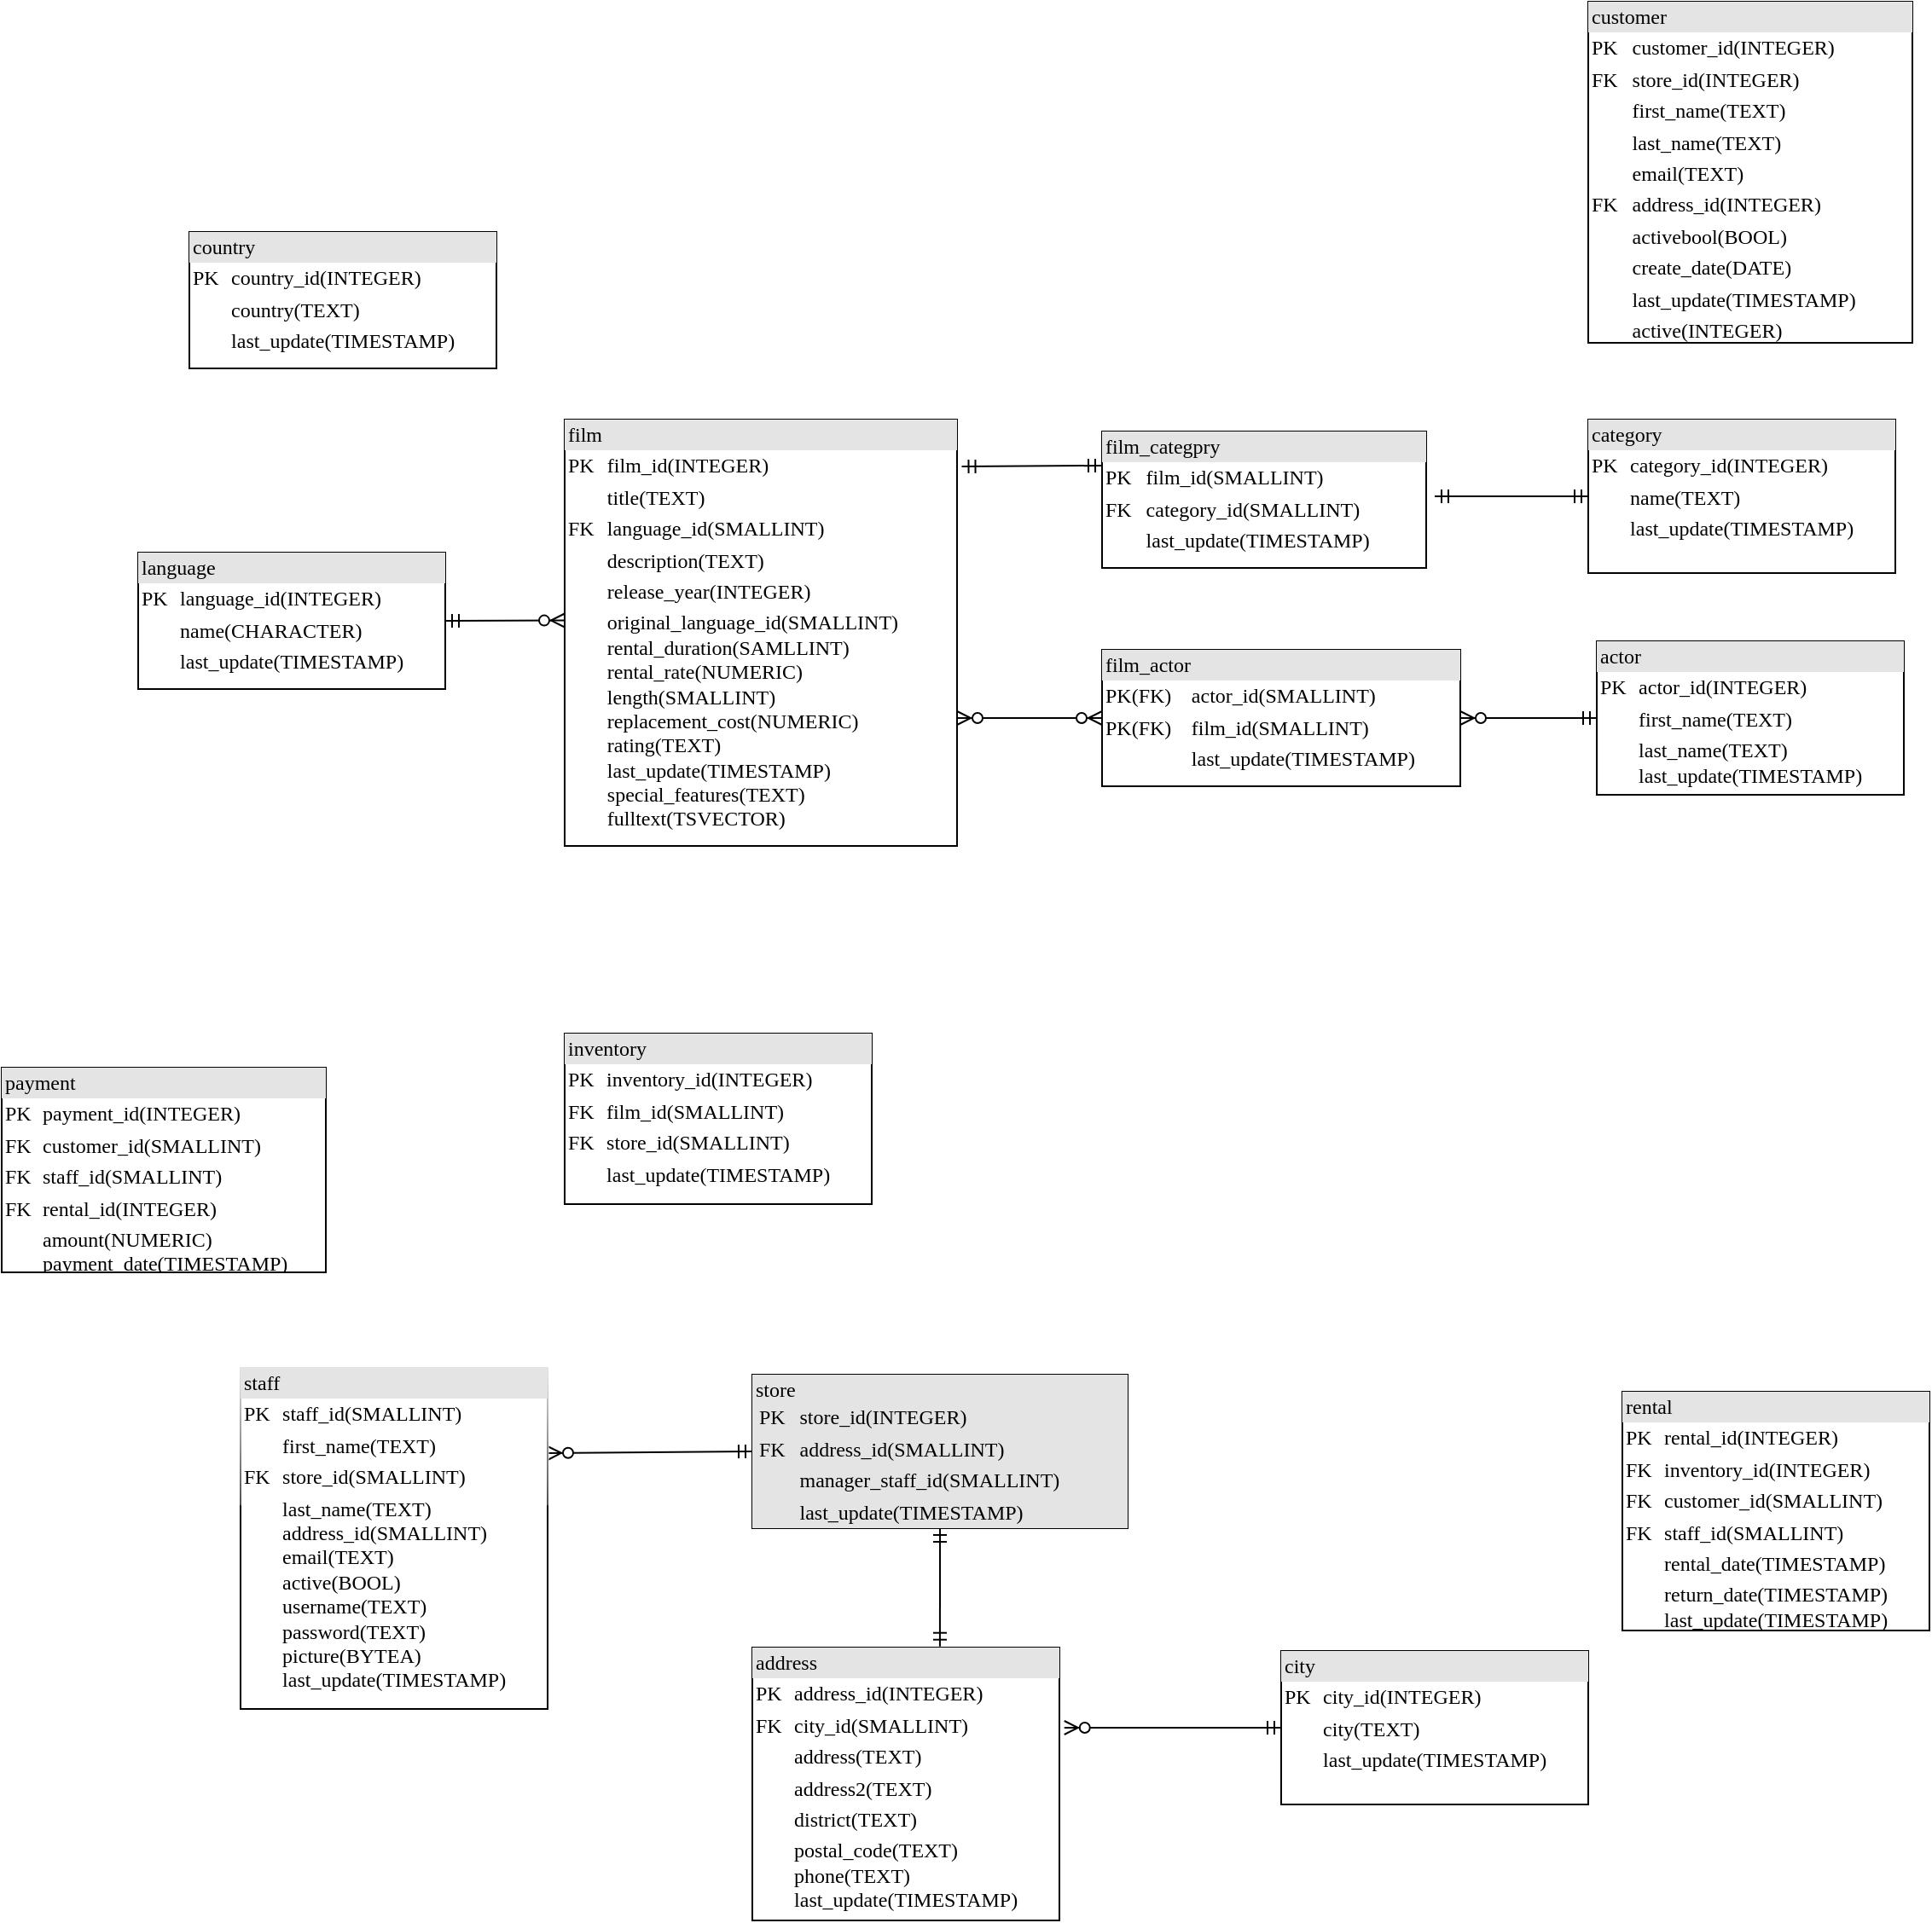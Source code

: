 <mxfile version="12.8.4" type="github">
  <diagram name="Page-1" id="2ca16b54-16f6-2749-3443-fa8db7711227">
    <mxGraphModel dx="1038" dy="548" grid="1" gridSize="10" guides="1" tooltips="1" connect="1" arrows="1" fold="1" page="1" pageScale="1" pageWidth="1100" pageHeight="850" background="#ffffff" math="0" shadow="0">
      <root>
        <mxCell id="0" />
        <mxCell id="1" parent="0" />
        <mxCell id="_iaLI4-P-JwY5IoKAcas-16" style="edgeStyle=none;rounded=0;orthogonalLoop=1;jettySize=auto;html=1;exitX=0;exitY=0.5;exitDx=0;exitDy=0;startArrow=ERmandOne;startFill=0;endArrow=ERzeroToMany;endFill=1;" edge="1" parent="1" source="2ed32ef02a7f4228-1" target="_iaLI4-P-JwY5IoKAcas-2">
          <mxGeometry relative="1" as="geometry" />
        </mxCell>
        <mxCell id="2ed32ef02a7f4228-1" value="&lt;div style=&quot;box-sizing: border-box ; width: 100% ; background: #e4e4e4 ; padding: 2px&quot;&gt;actor&lt;/div&gt;&lt;table style=&quot;width: 100% ; font-size: 1em&quot; cellpadding=&quot;2&quot; cellspacing=&quot;0&quot;&gt;&lt;tbody&gt;&lt;tr&gt;&lt;td&gt;PK&lt;/td&gt;&lt;td&gt;actor_id(INTEGER)&lt;/td&gt;&lt;/tr&gt;&lt;tr&gt;&lt;td&gt;&lt;br&gt;&lt;/td&gt;&lt;td&gt;first_name(TEXT)&lt;/td&gt;&lt;/tr&gt;&lt;tr&gt;&lt;td&gt;&lt;/td&gt;&lt;td&gt;last_name(TEXT)&lt;br&gt;last_update(TIMESTAMP)&lt;/td&gt;&lt;/tr&gt;&lt;/tbody&gt;&lt;/table&gt;" style="verticalAlign=top;align=left;overflow=fill;html=1;rounded=0;shadow=0;comic=0;labelBackgroundColor=none;strokeWidth=1;fontFamily=Verdana;fontSize=12" parent="1" vertex="1">
          <mxGeometry x="1055" y="420" width="180" height="90" as="geometry" />
        </mxCell>
        <mxCell id="2ed32ef02a7f4228-2" value="&lt;div style=&quot;box-sizing: border-box ; width: 100% ; background: #e4e4e4 ; padding: 2px&quot;&gt;address&lt;/div&gt;&lt;table style=&quot;width: 100% ; font-size: 1em&quot; cellpadding=&quot;2&quot; cellspacing=&quot;0&quot;&gt;&lt;tbody&gt;&lt;tr&gt;&lt;td&gt;PK&lt;/td&gt;&lt;td&gt;address_id(INTEGER)&lt;/td&gt;&lt;/tr&gt;&lt;tr&gt;&lt;td&gt;FK&lt;/td&gt;&lt;td&gt;city_id(SMALLINT)&lt;br&gt;&lt;/td&gt;&lt;/tr&gt;&lt;tr&gt;&lt;td&gt;&lt;br&gt;&lt;/td&gt;&lt;td&gt;address(TEXT)&lt;/td&gt;&lt;/tr&gt;&lt;tr&gt;&lt;td&gt;&lt;/td&gt;&lt;td&gt;address2(TEXT)&lt;/td&gt;&lt;/tr&gt;&lt;tr&gt;&lt;td&gt;&lt;br&gt;&lt;/td&gt;&lt;td&gt;district(TEXT)&lt;br&gt;&lt;/td&gt;&lt;/tr&gt;&lt;tr&gt;&lt;td&gt;&lt;br&gt;&lt;/td&gt;&lt;td&gt;postal_code(TEXT)&lt;br&gt;phone(TEXT)&lt;br&gt;last_update(TIMESTAMP)&lt;/td&gt;&lt;/tr&gt;&lt;/tbody&gt;&lt;/table&gt;" style="verticalAlign=top;align=left;overflow=fill;html=1;rounded=0;shadow=0;comic=0;labelBackgroundColor=none;strokeWidth=1;fontFamily=Verdana;fontSize=12" parent="1" vertex="1">
          <mxGeometry x="560" y="1010" width="180" height="160" as="geometry" />
        </mxCell>
        <mxCell id="2ed32ef02a7f4228-3" value="&lt;div style=&quot;box-sizing: border-box ; width: 100% ; background: #e4e4e4 ; padding: 2px&quot;&gt;country&lt;/div&gt;&lt;table style=&quot;width: 100% ; font-size: 1em&quot; cellpadding=&quot;2&quot; cellspacing=&quot;0&quot;&gt;&lt;tbody&gt;&lt;tr&gt;&lt;td&gt;PK&lt;/td&gt;&lt;td&gt;country_id(INTEGER)&lt;/td&gt;&lt;/tr&gt;&lt;tr&gt;&lt;td&gt;&lt;br&gt;&lt;/td&gt;&lt;td&gt;country(TEXT)&lt;/td&gt;&lt;/tr&gt;&lt;tr&gt;&lt;td&gt;&lt;/td&gt;&lt;td&gt;last_update(TIMESTAMP)&lt;/td&gt;&lt;/tr&gt;&lt;tr&gt;&lt;td&gt;&lt;br&gt;&lt;/td&gt;&lt;td&gt;&lt;br&gt;&lt;/td&gt;&lt;/tr&gt;&lt;/tbody&gt;&lt;/table&gt;" style="verticalAlign=top;align=left;overflow=fill;html=1;rounded=0;shadow=0;comic=0;labelBackgroundColor=none;strokeWidth=1;fontFamily=Verdana;fontSize=12" parent="1" vertex="1">
          <mxGeometry x="230" y="180" width="180" height="80" as="geometry" />
        </mxCell>
        <mxCell id="_iaLI4-P-JwY5IoKAcas-11" style="edgeStyle=elbowEdgeStyle;rounded=0;orthogonalLoop=1;jettySize=auto;html=1;exitX=0;exitY=0.5;exitDx=0;exitDy=0;entryX=1.016;entryY=0.296;entryDx=0;entryDy=0;entryPerimeter=0;elbow=vertical;endArrow=ERzeroToMany;endFill=1;startArrow=ERmandOne;startFill=0;" edge="1" parent="1" source="2ed32ef02a7f4228-4" target="2ed32ef02a7f4228-2">
          <mxGeometry relative="1" as="geometry" />
        </mxCell>
        <mxCell id="2ed32ef02a7f4228-4" value="&lt;div style=&quot;box-sizing: border-box ; width: 100% ; background: #e4e4e4 ; padding: 2px&quot;&gt;city&lt;/div&gt;&lt;table style=&quot;width: 100% ; font-size: 1em&quot; cellpadding=&quot;2&quot; cellspacing=&quot;0&quot;&gt;&lt;tbody&gt;&lt;tr&gt;&lt;td&gt;PK&lt;/td&gt;&lt;td&gt;city_id(INTEGER)&lt;/td&gt;&lt;/tr&gt;&lt;tr&gt;&lt;td&gt;&lt;br&gt;&lt;/td&gt;&lt;td&gt;city(TEXT)&lt;/td&gt;&lt;/tr&gt;&lt;tr&gt;&lt;td&gt;&lt;/td&gt;&lt;td&gt;last_update(TIMESTAMP)&lt;/td&gt;&lt;/tr&gt;&lt;tr&gt;&lt;td&gt;&lt;br&gt;&lt;/td&gt;&lt;td&gt;&lt;br&gt;&lt;/td&gt;&lt;/tr&gt;&lt;/tbody&gt;&lt;/table&gt;" style="verticalAlign=top;align=left;overflow=fill;html=1;rounded=0;shadow=0;comic=0;labelBackgroundColor=none;strokeWidth=1;fontFamily=Verdana;fontSize=12" parent="1" vertex="1">
          <mxGeometry x="870" y="1012" width="180" height="90" as="geometry" />
        </mxCell>
        <mxCell id="_iaLI4-P-JwY5IoKAcas-14" style="edgeStyle=none;rounded=0;orthogonalLoop=1;jettySize=auto;html=1;exitX=0;exitY=0.5;exitDx=0;exitDy=0;startArrow=ERmandOne;startFill=0;endArrow=ERmandOne;endFill=0;" edge="1" parent="1" source="2ed32ef02a7f4228-5">
          <mxGeometry relative="1" as="geometry">
            <mxPoint x="960" y="335" as="targetPoint" />
          </mxGeometry>
        </mxCell>
        <mxCell id="2ed32ef02a7f4228-5" value="&lt;div style=&quot;box-sizing: border-box ; width: 100% ; background: #e4e4e4 ; padding: 2px&quot;&gt;category&lt;/div&gt;&lt;table style=&quot;width: 100% ; font-size: 1em&quot; cellpadding=&quot;2&quot; cellspacing=&quot;0&quot;&gt;&lt;tbody&gt;&lt;tr&gt;&lt;td&gt;PK&lt;/td&gt;&lt;td&gt;category_id(INTEGER)&lt;/td&gt;&lt;/tr&gt;&lt;tr&gt;&lt;td&gt;&lt;br&gt;&lt;/td&gt;&lt;td&gt;name(TEXT)&lt;/td&gt;&lt;/tr&gt;&lt;tr&gt;&lt;td&gt;&lt;/td&gt;&lt;td&gt;last_update(TIMESTAMP)&lt;/td&gt;&lt;/tr&gt;&lt;/tbody&gt;&lt;/table&gt;" style="verticalAlign=top;align=left;overflow=fill;html=1;rounded=0;shadow=0;comic=0;labelBackgroundColor=none;strokeWidth=1;fontFamily=Verdana;fontSize=12" parent="1" vertex="1">
          <mxGeometry x="1050" y="290" width="180" height="90" as="geometry" />
        </mxCell>
        <mxCell id="2ed32ef02a7f4228-8" value="&lt;div style=&quot;box-sizing: border-box ; width: 100% ; background: #e4e4e4 ; padding: 2px&quot;&gt;customer&lt;/div&gt;&lt;table style=&quot;width: 100% ; font-size: 1em&quot; cellpadding=&quot;2&quot; cellspacing=&quot;0&quot;&gt;&lt;tbody&gt;&lt;tr&gt;&lt;td&gt;PK&lt;/td&gt;&lt;td&gt;customer_id(INTEGER)&lt;/td&gt;&lt;/tr&gt;&lt;tr&gt;&lt;td&gt;FK&lt;/td&gt;&lt;td&gt;store_id(INTEGER)&lt;/td&gt;&lt;/tr&gt;&lt;tr&gt;&lt;td&gt;&lt;/td&gt;&lt;td&gt;first_name(TEXT)&lt;/td&gt;&lt;/tr&gt;&lt;tr&gt;&lt;td&gt;&lt;br&gt;&lt;/td&gt;&lt;td&gt;last_name(TEXT)&lt;br&gt;&lt;/td&gt;&lt;/tr&gt;&lt;tr&gt;&lt;td&gt;&lt;br&gt;&lt;/td&gt;&lt;td&gt;email(TEXT)&lt;br&gt;&lt;/td&gt;&lt;/tr&gt;&lt;tr&gt;&lt;td&gt;FK&lt;br&gt;&lt;/td&gt;&lt;td&gt;address_id(INTEGER)&lt;br&gt;&lt;/td&gt;&lt;/tr&gt;&lt;tr&gt;&lt;td&gt;&lt;br&gt;&lt;/td&gt;&lt;td&gt;activebool(BOOL)&lt;br&gt;&lt;/td&gt;&lt;/tr&gt;&lt;tr&gt;&lt;td&gt;&lt;br&gt;&lt;/td&gt;&lt;td&gt;create_date(DATE)&lt;/td&gt;&lt;/tr&gt;&lt;tr&gt;&lt;td&gt;&lt;br&gt;&lt;/td&gt;&lt;td&gt;last_update(TIMESTAMP)&lt;/td&gt;&lt;/tr&gt;&lt;tr&gt;&lt;td&gt;&lt;br&gt;&lt;/td&gt;&lt;td&gt;active(INTEGER)&lt;/td&gt;&lt;/tr&gt;&lt;tr&gt;&lt;td&gt;&lt;/td&gt;&lt;td&gt;&lt;/td&gt;&lt;/tr&gt;&lt;/tbody&gt;&lt;/table&gt;" style="verticalAlign=top;align=left;overflow=fill;html=1;rounded=0;shadow=0;comic=0;labelBackgroundColor=none;strokeWidth=1;fontFamily=Verdana;fontSize=12" parent="1" vertex="1">
          <mxGeometry x="1050" y="45" width="190" height="200" as="geometry" />
        </mxCell>
        <mxCell id="2ed32ef02a7f4228-12" value="&lt;div style=&quot;box-sizing: border-box ; width: 100% ; background: #e4e4e4 ; padding: 2px&quot;&gt;film&lt;/div&gt;&lt;table style=&quot;width: 100% ; font-size: 1em&quot; cellpadding=&quot;2&quot; cellspacing=&quot;0&quot;&gt;&lt;tbody&gt;&lt;tr&gt;&lt;td&gt;PK&lt;/td&gt;&lt;td&gt;film_id(INTEGER)&lt;/td&gt;&lt;/tr&gt;&lt;tr&gt;&lt;td&gt;&lt;/td&gt;&lt;td&gt;title(TEXT)&lt;/td&gt;&lt;/tr&gt;&lt;tr&gt;&lt;td&gt;FK&lt;/td&gt;&lt;td&gt;language_id(SMALLINT)&lt;br&gt;&lt;/td&gt;&lt;/tr&gt;&lt;tr&gt;&lt;td&gt;&lt;/td&gt;&lt;td&gt;description(TEXT)&lt;/td&gt;&lt;/tr&gt;&lt;tr&gt;&lt;td&gt;&lt;br&gt;&lt;/td&gt;&lt;td&gt;release_year(INTEGER)&lt;/td&gt;&lt;/tr&gt;&lt;tr&gt;&lt;td&gt;&lt;br&gt;&lt;/td&gt;&lt;td&gt;original_language_id(SMALLINT)&lt;br&gt;rental_duration(SAMLLINT)&lt;br&gt;rental_rate(NUMERIC)&lt;br&gt;length(SMALLINT)&lt;br&gt;replacement_cost(NUMERIC)&lt;br&gt;rating(TEXT)&lt;br&gt;last_update(TIMESTAMP)&lt;br&gt;special_features(TEXT)&lt;br&gt;fulltext(TSVECTOR)&lt;/td&gt;&lt;/tr&gt;&lt;/tbody&gt;&lt;/table&gt;" style="verticalAlign=top;align=left;overflow=fill;html=1;rounded=0;shadow=0;comic=0;labelBackgroundColor=none;strokeWidth=1;fontFamily=Verdana;fontSize=12" parent="1" vertex="1">
          <mxGeometry x="450" y="290" width="230" height="250" as="geometry" />
        </mxCell>
        <mxCell id="_iaLI4-P-JwY5IoKAcas-13" style="edgeStyle=none;rounded=0;orthogonalLoop=1;jettySize=auto;html=1;exitX=0;exitY=0.25;exitDx=0;exitDy=0;startArrow=ERmandOne;startFill=0;endArrow=ERmandOne;endFill=0;entryX=1.012;entryY=0.11;entryDx=0;entryDy=0;entryPerimeter=0;" edge="1" parent="1" source="_iaLI4-P-JwY5IoKAcas-1" target="2ed32ef02a7f4228-12">
          <mxGeometry relative="1" as="geometry">
            <mxPoint x="690" y="320" as="targetPoint" />
          </mxGeometry>
        </mxCell>
        <mxCell id="_iaLI4-P-JwY5IoKAcas-1" value="&lt;div style=&quot;box-sizing: border-box ; width: 100% ; background: #e4e4e4 ; padding: 2px&quot;&gt;film_categpry&lt;/div&gt;&lt;table style=&quot;width: 100% ; font-size: 1em&quot; cellpadding=&quot;2&quot; cellspacing=&quot;0&quot;&gt;&lt;tbody&gt;&lt;tr&gt;&lt;td&gt;PK&lt;/td&gt;&lt;td&gt;film_id(SMALLINT)&lt;/td&gt;&lt;/tr&gt;&lt;tr&gt;&lt;td&gt;FK&lt;/td&gt;&lt;td&gt;category_id(SMALLINT)&lt;/td&gt;&lt;/tr&gt;&lt;tr&gt;&lt;td&gt;&lt;/td&gt;&lt;td&gt;last_update(TIMESTAMP)&lt;/td&gt;&lt;/tr&gt;&lt;tr&gt;&lt;td&gt;&lt;/td&gt;&lt;td&gt;&lt;/td&gt;&lt;/tr&gt;&lt;/tbody&gt;&lt;/table&gt;" style="verticalAlign=top;align=left;overflow=fill;html=1;rounded=0;shadow=0;comic=0;labelBackgroundColor=none;strokeWidth=1;fontFamily=Verdana;fontSize=12" vertex="1" parent="1">
          <mxGeometry x="765" y="297" width="190" height="80" as="geometry" />
        </mxCell>
        <mxCell id="_iaLI4-P-JwY5IoKAcas-15" style="edgeStyle=none;rounded=0;orthogonalLoop=1;jettySize=auto;html=1;exitX=0;exitY=0.5;exitDx=0;exitDy=0;entryX=1;entryY=0.7;entryDx=0;entryDy=0;entryPerimeter=0;startArrow=ERzeroToMany;startFill=1;endArrow=ERzeroToMany;endFill=1;" edge="1" parent="1" source="_iaLI4-P-JwY5IoKAcas-2" target="2ed32ef02a7f4228-12">
          <mxGeometry relative="1" as="geometry" />
        </mxCell>
        <mxCell id="_iaLI4-P-JwY5IoKAcas-2" value="&lt;div style=&quot;box-sizing: border-box ; width: 100% ; background: #e4e4e4 ; padding: 2px&quot;&gt;film_actor&lt;/div&gt;&lt;table style=&quot;width: 100% ; font-size: 1em&quot; cellpadding=&quot;2&quot; cellspacing=&quot;0&quot;&gt;&lt;tbody&gt;&lt;tr&gt;&lt;td&gt;PK(FK)&lt;/td&gt;&lt;td&gt;actor_id(SMALLINT)&lt;/td&gt;&lt;/tr&gt;&lt;tr&gt;&lt;td&gt;PK(FK)&lt;/td&gt;&lt;td&gt;film_id(SMALLINT)&lt;/td&gt;&lt;/tr&gt;&lt;tr&gt;&lt;td&gt;&lt;/td&gt;&lt;td&gt;last_update(TIMESTAMP)&lt;/td&gt;&lt;/tr&gt;&lt;tr&gt;&lt;td&gt;&lt;/td&gt;&lt;td&gt;&lt;/td&gt;&lt;/tr&gt;&lt;/tbody&gt;&lt;/table&gt;" style="verticalAlign=top;align=left;overflow=fill;html=1;rounded=0;shadow=0;comic=0;labelBackgroundColor=none;strokeWidth=1;fontFamily=Verdana;fontSize=12" vertex="1" parent="1">
          <mxGeometry x="765" y="425" width="210" height="80" as="geometry" />
        </mxCell>
        <mxCell id="_iaLI4-P-JwY5IoKAcas-3" value="&lt;div style=&quot;box-sizing: border-box ; width: 100% ; background: #e4e4e4 ; padding: 2px&quot;&gt;inventory&lt;/div&gt;&lt;table style=&quot;width: 100% ; font-size: 1em&quot; cellpadding=&quot;2&quot; cellspacing=&quot;0&quot;&gt;&lt;tbody&gt;&lt;tr&gt;&lt;td&gt;PK&lt;/td&gt;&lt;td&gt;inventory_id(INTEGER)&lt;/td&gt;&lt;/tr&gt;&lt;tr&gt;&lt;td&gt;FK&lt;/td&gt;&lt;td&gt;film_id(SMALLINT)&lt;/td&gt;&lt;/tr&gt;&lt;tr&gt;&lt;td&gt;FK&lt;/td&gt;&lt;td&gt;store_id(SMALLINT)&lt;/td&gt;&lt;/tr&gt;&lt;tr&gt;&lt;td&gt;&lt;br&gt;&lt;/td&gt;&lt;td&gt;last_update(TIMESTAMP)&lt;/td&gt;&lt;/tr&gt;&lt;tr&gt;&lt;td&gt;&lt;/td&gt;&lt;td&gt;&lt;/td&gt;&lt;/tr&gt;&lt;/tbody&gt;&lt;/table&gt;" style="verticalAlign=top;align=left;overflow=fill;html=1;rounded=0;shadow=0;comic=0;labelBackgroundColor=none;strokeWidth=1;fontFamily=Verdana;fontSize=12" vertex="1" parent="1">
          <mxGeometry x="450" y="650" width="180" height="100" as="geometry" />
        </mxCell>
        <mxCell id="_iaLI4-P-JwY5IoKAcas-4" value="&lt;div style=&quot;box-sizing: border-box ; width: 100% ; background: #e4e4e4 ; padding: 2px&quot;&gt;rental&lt;/div&gt;&lt;table style=&quot;width: 100% ; font-size: 1em&quot; cellpadding=&quot;2&quot; cellspacing=&quot;0&quot;&gt;&lt;tbody&gt;&lt;tr&gt;&lt;td&gt;PK&lt;/td&gt;&lt;td&gt;rental_id(INTEGER)&lt;/td&gt;&lt;/tr&gt;&lt;tr&gt;&lt;td&gt;FK&lt;/td&gt;&lt;td&gt;inventory_id(INTEGER)&lt;br&gt;&lt;/td&gt;&lt;/tr&gt;&lt;tr&gt;&lt;td&gt;FK&lt;/td&gt;&lt;td&gt;customer_id(SMALLINT)&lt;br&gt;&lt;/td&gt;&lt;/tr&gt;&lt;tr&gt;&lt;td&gt;FK&lt;/td&gt;&lt;td&gt;staff_id(SMALLINT)&lt;br&gt;&lt;/td&gt;&lt;/tr&gt;&lt;tr&gt;&lt;td&gt;&lt;br&gt;&lt;/td&gt;&lt;td&gt;rental_date(TIMESTAMP)&lt;/td&gt;&lt;/tr&gt;&lt;tr&gt;&lt;td&gt;&lt;/td&gt;&lt;td&gt;return_date(TIMESTAMP)&lt;br&gt;last_update(TIMESTAMP)&lt;br&gt;&lt;br&gt;&lt;/td&gt;&lt;/tr&gt;&lt;tr&gt;&lt;td&gt;&lt;/td&gt;&lt;td&gt;&lt;/td&gt;&lt;/tr&gt;&lt;/tbody&gt;&lt;/table&gt;" style="verticalAlign=top;align=left;overflow=fill;html=1;rounded=0;shadow=0;comic=0;labelBackgroundColor=none;strokeWidth=1;fontFamily=Verdana;fontSize=12" vertex="1" parent="1">
          <mxGeometry x="1070" y="860" width="180" height="140" as="geometry" />
        </mxCell>
        <mxCell id="_iaLI4-P-JwY5IoKAcas-20" style="edgeStyle=none;rounded=0;orthogonalLoop=1;jettySize=auto;html=1;exitX=1;exitY=0.25;exitDx=0;exitDy=0;entryX=0;entryY=0.5;entryDx=0;entryDy=0;startArrow=ERzeroToMany;startFill=1;endArrow=ERmandOne;endFill=0;" edge="1" parent="1" source="_iaLI4-P-JwY5IoKAcas-5" target="_iaLI4-P-JwY5IoKAcas-10">
          <mxGeometry relative="1" as="geometry" />
        </mxCell>
        <mxCell id="_iaLI4-P-JwY5IoKAcas-5" value="&lt;div style=&quot;box-sizing: border-box ; width: 100% ; background: #e4e4e4 ; padding: 2px&quot;&gt;staff&lt;/div&gt;&lt;table style=&quot;width: 100% ; font-size: 1em&quot; cellpadding=&quot;2&quot; cellspacing=&quot;0&quot;&gt;&lt;tbody&gt;&lt;tr&gt;&lt;td&gt;PK&lt;/td&gt;&lt;td&gt;staff_id(SMALLINT)&lt;/td&gt;&lt;/tr&gt;&lt;tr&gt;&lt;td&gt;&lt;br&gt;&lt;/td&gt;&lt;td&gt;first_name(TEXT)&lt;br&gt;&lt;/td&gt;&lt;/tr&gt;&lt;tr&gt;&lt;td&gt;FK&lt;/td&gt;&lt;td&gt;store_id(SMALLINT)&lt;br&gt;&lt;/td&gt;&lt;/tr&gt;&lt;tr&gt;&lt;td&gt;&lt;/td&gt;&lt;td&gt;last_name(TEXT)&lt;br&gt;address_id(SMALLINT)&lt;br&gt;email(TEXT)&lt;br&gt;active(BOOL)&lt;br&gt;username(TEXT)&lt;br&gt;password(TEXT)&lt;br&gt;picture(BYTEA)&lt;br&gt;last_update(TIMESTAMP)&lt;/td&gt;&lt;/tr&gt;&lt;tr&gt;&lt;td&gt;&lt;/td&gt;&lt;td&gt;&lt;/td&gt;&lt;/tr&gt;&lt;/tbody&gt;&lt;/table&gt;" style="verticalAlign=top;align=left;overflow=fill;html=1;rounded=0;shadow=0;comic=0;labelBackgroundColor=none;strokeWidth=1;fontFamily=Verdana;fontSize=12;gradientColor=none;glass=1;" vertex="1" parent="1">
          <mxGeometry x="260" y="846" width="180" height="200" as="geometry" />
        </mxCell>
        <mxCell id="_iaLI4-P-JwY5IoKAcas-6" value="&lt;div style=&quot;box-sizing: border-box ; width: 100% ; background: #e4e4e4 ; padding: 2px&quot;&gt;payment&lt;/div&gt;&lt;table style=&quot;width: 100% ; font-size: 1em&quot; cellpadding=&quot;2&quot; cellspacing=&quot;0&quot;&gt;&lt;tbody&gt;&lt;tr&gt;&lt;td&gt;PK&lt;/td&gt;&lt;td&gt;payment_id(INTEGER)&lt;/td&gt;&lt;/tr&gt;&lt;tr&gt;&lt;td&gt;FK&lt;/td&gt;&lt;td&gt;customer_id(SMALLINT)&lt;br&gt;&lt;/td&gt;&lt;/tr&gt;&lt;tr&gt;&lt;td&gt;FK&lt;/td&gt;&lt;td&gt;staff_id(SMALLINT)&lt;br&gt;&lt;/td&gt;&lt;/tr&gt;&lt;tr&gt;&lt;td&gt;FK&lt;/td&gt;&lt;td&gt;rental_id(INTEGER)&lt;/td&gt;&lt;/tr&gt;&lt;tr&gt;&lt;td&gt;&lt;/td&gt;&lt;td&gt;amount(NUMERIC)&lt;br&gt;payment_date(TIMESTAMP)&lt;/td&gt;&lt;/tr&gt;&lt;/tbody&gt;&lt;/table&gt;" style="verticalAlign=top;align=left;overflow=fill;html=1;rounded=0;shadow=0;comic=0;labelBackgroundColor=none;strokeWidth=1;fontFamily=Verdana;fontSize=12" vertex="1" parent="1">
          <mxGeometry x="120" y="670" width="190" height="120" as="geometry" />
        </mxCell>
        <mxCell id="_iaLI4-P-JwY5IoKAcas-17" style="edgeStyle=none;rounded=0;orthogonalLoop=1;jettySize=auto;html=1;exitX=1;exitY=0.5;exitDx=0;exitDy=0;entryX=0;entryY=0.471;entryDx=0;entryDy=0;entryPerimeter=0;startArrow=ERmandOne;startFill=0;endArrow=ERzeroToMany;endFill=1;" edge="1" parent="1" source="_iaLI4-P-JwY5IoKAcas-7" target="2ed32ef02a7f4228-12">
          <mxGeometry relative="1" as="geometry" />
        </mxCell>
        <mxCell id="_iaLI4-P-JwY5IoKAcas-7" value="&lt;div style=&quot;box-sizing: border-box ; width: 100% ; background: #e4e4e4 ; padding: 2px&quot;&gt;language&lt;/div&gt;&lt;table style=&quot;width: 100% ; font-size: 1em&quot; cellpadding=&quot;2&quot; cellspacing=&quot;0&quot;&gt;&lt;tbody&gt;&lt;tr&gt;&lt;td&gt;PK&lt;/td&gt;&lt;td&gt;language_id(INTEGER)&lt;/td&gt;&lt;/tr&gt;&lt;tr&gt;&lt;td&gt;&lt;br&gt;&lt;/td&gt;&lt;td&gt;name(CHARACTER)&lt;/td&gt;&lt;/tr&gt;&lt;tr&gt;&lt;td&gt;&lt;/td&gt;&lt;td&gt;last_update(TIMESTAMP)&lt;/td&gt;&lt;/tr&gt;&lt;tr&gt;&lt;td&gt;&lt;/td&gt;&lt;td&gt;&lt;/td&gt;&lt;/tr&gt;&lt;/tbody&gt;&lt;/table&gt;" style="verticalAlign=top;align=left;overflow=fill;html=1;rounded=0;shadow=0;comic=0;labelBackgroundColor=none;strokeWidth=1;fontFamily=Verdana;fontSize=12" vertex="1" parent="1">
          <mxGeometry x="200" y="368" width="180" height="80" as="geometry" />
        </mxCell>
        <mxCell id="_iaLI4-P-JwY5IoKAcas-19" style="edgeStyle=none;rounded=0;orthogonalLoop=1;jettySize=auto;html=1;exitX=0.5;exitY=1;exitDx=0;exitDy=0;entryX=0.611;entryY=-0.004;entryDx=0;entryDy=0;entryPerimeter=0;startArrow=ERmandOne;startFill=0;endArrow=ERmandOne;endFill=0;" edge="1" parent="1" source="_iaLI4-P-JwY5IoKAcas-10" target="2ed32ef02a7f4228-2">
          <mxGeometry relative="1" as="geometry" />
        </mxCell>
        <mxCell id="_iaLI4-P-JwY5IoKAcas-10" value="&lt;div style=&quot;box-sizing: border-box ; width: 100% ; background: #e4e4e4 ; padding: 2px&quot;&gt;store&lt;table style=&quot;width: 100% ; font-size: 1em&quot; cellpadding=&quot;2&quot; cellspacing=&quot;0&quot;&gt;&lt;tbody&gt;&lt;tr&gt;&lt;td&gt;PK&lt;/td&gt;&lt;td&gt;store_id(INTEGER)&lt;/td&gt;&lt;/tr&gt;&lt;tr&gt;&lt;td&gt;FK&lt;/td&gt;&lt;td&gt;address_id(SMALLINT)&lt;br&gt;&lt;/td&gt;&lt;/tr&gt;&lt;tr&gt;&lt;td&gt;&lt;br&gt;&lt;/td&gt;&lt;td&gt;manager_staff_id(SMALLINT)&lt;br&gt;&lt;/td&gt;&lt;/tr&gt;&lt;tr&gt;&lt;td&gt;&lt;/td&gt;&lt;td&gt;last_update(TIMESTAMP)&lt;/td&gt;&lt;/tr&gt;&lt;tr&gt;&lt;td style=&quot;font-size: 1em&quot;&gt;&lt;/td&gt;&lt;/tr&gt;&lt;/tbody&gt;&lt;/table&gt;&lt;/div&gt;" style="verticalAlign=top;align=left;overflow=fill;html=1;rounded=0;shadow=0;comic=0;labelBackgroundColor=none;strokeWidth=1;fontFamily=Verdana;fontSize=12" vertex="1" parent="1">
          <mxGeometry x="560" y="850" width="220" height="90" as="geometry" />
        </mxCell>
      </root>
    </mxGraphModel>
  </diagram>
</mxfile>
